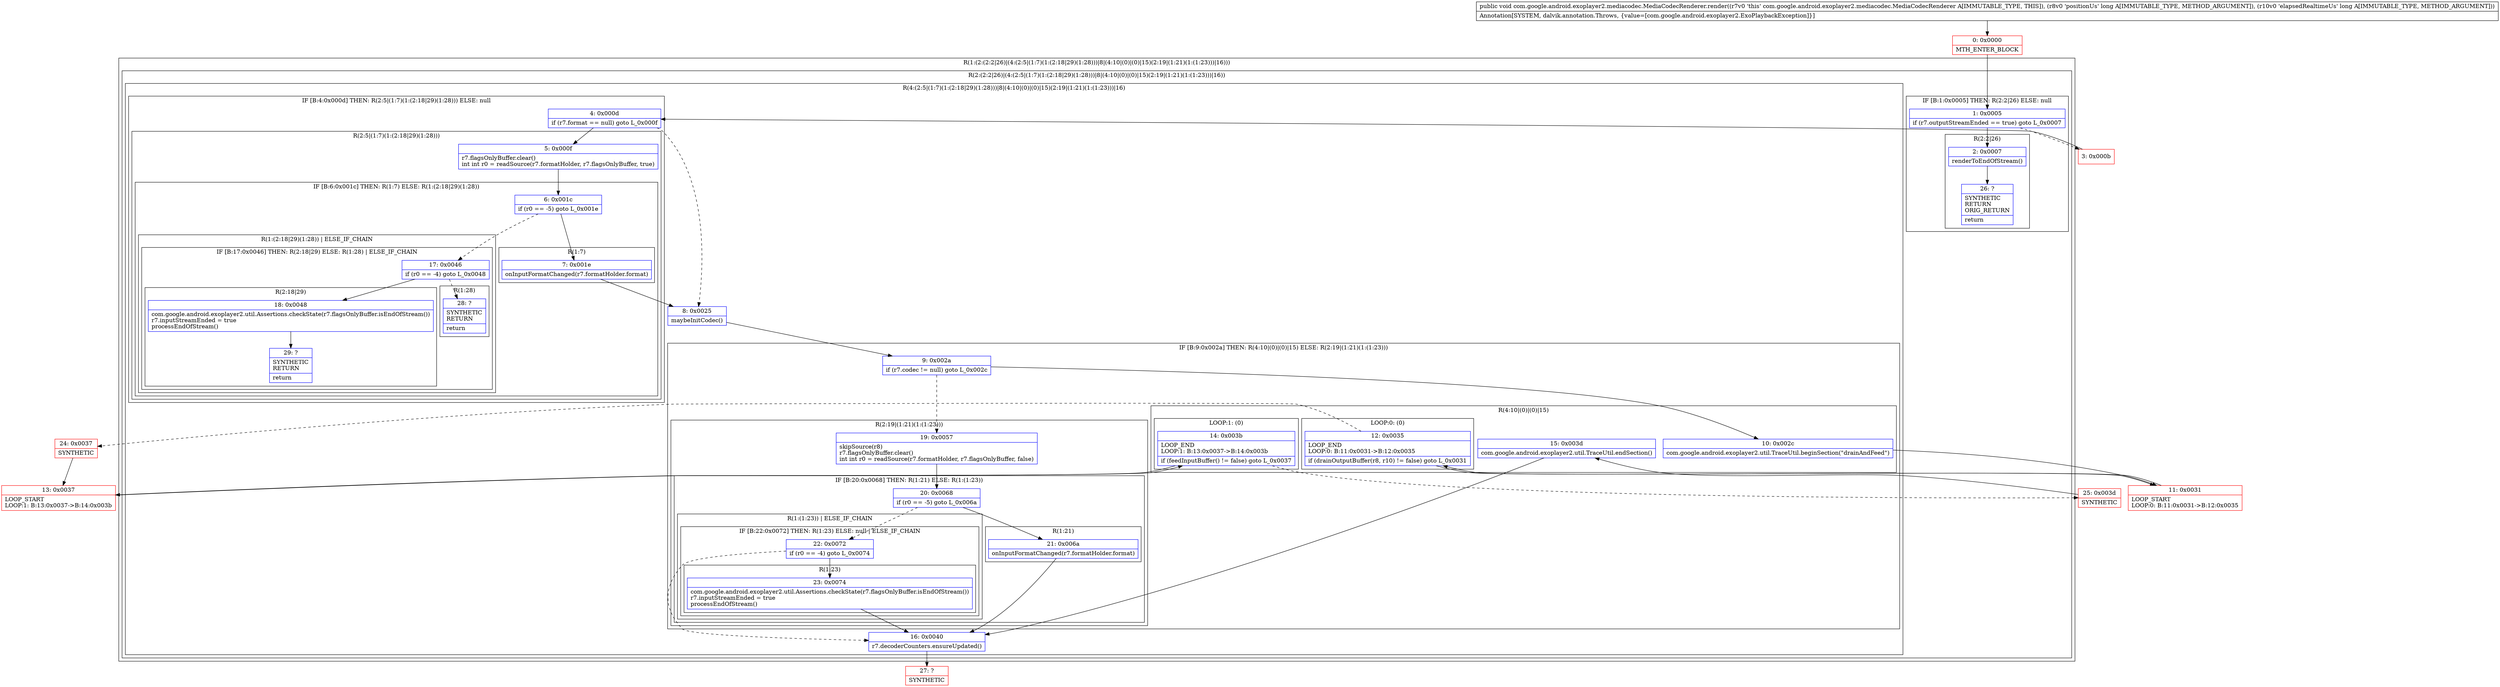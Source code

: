 digraph "CFG forcom.google.android.exoplayer2.mediacodec.MediaCodecRenderer.render(JJ)V" {
subgraph cluster_Region_1044071146 {
label = "R(1:(2:(2:2|26)|(4:(2:5|(1:7)(1:(2:18|29)(1:28)))|8|(4:10|(0)|(0)|15)(2:19|(1:21)(1:(1:23)))|16)))";
node [shape=record,color=blue];
subgraph cluster_Region_574741748 {
label = "R(2:(2:2|26)|(4:(2:5|(1:7)(1:(2:18|29)(1:28)))|8|(4:10|(0)|(0)|15)(2:19|(1:21)(1:(1:23)))|16))";
node [shape=record,color=blue];
subgraph cluster_IfRegion_888265665 {
label = "IF [B:1:0x0005] THEN: R(2:2|26) ELSE: null";
node [shape=record,color=blue];
Node_1 [shape=record,label="{1\:\ 0x0005|if (r7.outputStreamEnded == true) goto L_0x0007\l}"];
subgraph cluster_Region_1909553346 {
label = "R(2:2|26)";
node [shape=record,color=blue];
Node_2 [shape=record,label="{2\:\ 0x0007|renderToEndOfStream()\l}"];
Node_26 [shape=record,label="{26\:\ ?|SYNTHETIC\lRETURN\lORIG_RETURN\l|return\l}"];
}
}
subgraph cluster_Region_353982464 {
label = "R(4:(2:5|(1:7)(1:(2:18|29)(1:28)))|8|(4:10|(0)|(0)|15)(2:19|(1:21)(1:(1:23)))|16)";
node [shape=record,color=blue];
subgraph cluster_IfRegion_965967915 {
label = "IF [B:4:0x000d] THEN: R(2:5|(1:7)(1:(2:18|29)(1:28))) ELSE: null";
node [shape=record,color=blue];
Node_4 [shape=record,label="{4\:\ 0x000d|if (r7.format == null) goto L_0x000f\l}"];
subgraph cluster_Region_1153582617 {
label = "R(2:5|(1:7)(1:(2:18|29)(1:28)))";
node [shape=record,color=blue];
Node_5 [shape=record,label="{5\:\ 0x000f|r7.flagsOnlyBuffer.clear()\lint int r0 = readSource(r7.formatHolder, r7.flagsOnlyBuffer, true)\l}"];
subgraph cluster_IfRegion_465471306 {
label = "IF [B:6:0x001c] THEN: R(1:7) ELSE: R(1:(2:18|29)(1:28))";
node [shape=record,color=blue];
Node_6 [shape=record,label="{6\:\ 0x001c|if (r0 == \-5) goto L_0x001e\l}"];
subgraph cluster_Region_50756363 {
label = "R(1:7)";
node [shape=record,color=blue];
Node_7 [shape=record,label="{7\:\ 0x001e|onInputFormatChanged(r7.formatHolder.format)\l}"];
}
subgraph cluster_Region_2037060801 {
label = "R(1:(2:18|29)(1:28)) | ELSE_IF_CHAIN\l";
node [shape=record,color=blue];
subgraph cluster_IfRegion_1283253994 {
label = "IF [B:17:0x0046] THEN: R(2:18|29) ELSE: R(1:28) | ELSE_IF_CHAIN\l";
node [shape=record,color=blue];
Node_17 [shape=record,label="{17\:\ 0x0046|if (r0 == \-4) goto L_0x0048\l}"];
subgraph cluster_Region_644713140 {
label = "R(2:18|29)";
node [shape=record,color=blue];
Node_18 [shape=record,label="{18\:\ 0x0048|com.google.android.exoplayer2.util.Assertions.checkState(r7.flagsOnlyBuffer.isEndOfStream())\lr7.inputStreamEnded = true\lprocessEndOfStream()\l}"];
Node_29 [shape=record,label="{29\:\ ?|SYNTHETIC\lRETURN\l|return\l}"];
}
subgraph cluster_Region_56280202 {
label = "R(1:28)";
node [shape=record,color=blue];
Node_28 [shape=record,label="{28\:\ ?|SYNTHETIC\lRETURN\l|return\l}"];
}
}
}
}
}
}
Node_8 [shape=record,label="{8\:\ 0x0025|maybeInitCodec()\l}"];
subgraph cluster_IfRegion_859056585 {
label = "IF [B:9:0x002a] THEN: R(4:10|(0)|(0)|15) ELSE: R(2:19|(1:21)(1:(1:23)))";
node [shape=record,color=blue];
Node_9 [shape=record,label="{9\:\ 0x002a|if (r7.codec != null) goto L_0x002c\l}"];
subgraph cluster_Region_307822194 {
label = "R(4:10|(0)|(0)|15)";
node [shape=record,color=blue];
Node_10 [shape=record,label="{10\:\ 0x002c|com.google.android.exoplayer2.util.TraceUtil.beginSection(\"drainAndFeed\")\l}"];
subgraph cluster_LoopRegion_1479212711 {
label = "LOOP:0: (0)";
node [shape=record,color=blue];
Node_12 [shape=record,label="{12\:\ 0x0035|LOOP_END\lLOOP:0: B:11:0x0031\-\>B:12:0x0035\l|if (drainOutputBuffer(r8, r10) != false) goto L_0x0031\l}"];
subgraph cluster_Region_218173372 {
label = "R(0)";
node [shape=record,color=blue];
}
}
subgraph cluster_LoopRegion_535365044 {
label = "LOOP:1: (0)";
node [shape=record,color=blue];
Node_14 [shape=record,label="{14\:\ 0x003b|LOOP_END\lLOOP:1: B:13:0x0037\-\>B:14:0x003b\l|if (feedInputBuffer() != false) goto L_0x0037\l}"];
subgraph cluster_Region_1243071317 {
label = "R(0)";
node [shape=record,color=blue];
}
}
Node_15 [shape=record,label="{15\:\ 0x003d|com.google.android.exoplayer2.util.TraceUtil.endSection()\l}"];
}
subgraph cluster_Region_1286763057 {
label = "R(2:19|(1:21)(1:(1:23)))";
node [shape=record,color=blue];
Node_19 [shape=record,label="{19\:\ 0x0057|skipSource(r8)\lr7.flagsOnlyBuffer.clear()\lint int r0 = readSource(r7.formatHolder, r7.flagsOnlyBuffer, false)\l}"];
subgraph cluster_IfRegion_883713840 {
label = "IF [B:20:0x0068] THEN: R(1:21) ELSE: R(1:(1:23))";
node [shape=record,color=blue];
Node_20 [shape=record,label="{20\:\ 0x0068|if (r0 == \-5) goto L_0x006a\l}"];
subgraph cluster_Region_1162335094 {
label = "R(1:21)";
node [shape=record,color=blue];
Node_21 [shape=record,label="{21\:\ 0x006a|onInputFormatChanged(r7.formatHolder.format)\l}"];
}
subgraph cluster_Region_1086216333 {
label = "R(1:(1:23)) | ELSE_IF_CHAIN\l";
node [shape=record,color=blue];
subgraph cluster_IfRegion_554769592 {
label = "IF [B:22:0x0072] THEN: R(1:23) ELSE: null | ELSE_IF_CHAIN\l";
node [shape=record,color=blue];
Node_22 [shape=record,label="{22\:\ 0x0072|if (r0 == \-4) goto L_0x0074\l}"];
subgraph cluster_Region_388837771 {
label = "R(1:23)";
node [shape=record,color=blue];
Node_23 [shape=record,label="{23\:\ 0x0074|com.google.android.exoplayer2.util.Assertions.checkState(r7.flagsOnlyBuffer.isEndOfStream())\lr7.inputStreamEnded = true\lprocessEndOfStream()\l}"];
}
}
}
}
}
}
Node_16 [shape=record,label="{16\:\ 0x0040|r7.decoderCounters.ensureUpdated()\l}"];
}
}
}
Node_0 [shape=record,color=red,label="{0\:\ 0x0000|MTH_ENTER_BLOCK\l}"];
Node_3 [shape=record,color=red,label="{3\:\ 0x000b}"];
Node_11 [shape=record,color=red,label="{11\:\ 0x0031|LOOP_START\lLOOP:0: B:11:0x0031\-\>B:12:0x0035\l}"];
Node_13 [shape=record,color=red,label="{13\:\ 0x0037|LOOP_START\lLOOP:1: B:13:0x0037\-\>B:14:0x003b\l}"];
Node_24 [shape=record,color=red,label="{24\:\ 0x0037|SYNTHETIC\l}"];
Node_25 [shape=record,color=red,label="{25\:\ 0x003d|SYNTHETIC\l}"];
Node_27 [shape=record,color=red,label="{27\:\ ?|SYNTHETIC\l}"];
MethodNode[shape=record,label="{public void com.google.android.exoplayer2.mediacodec.MediaCodecRenderer.render((r7v0 'this' com.google.android.exoplayer2.mediacodec.MediaCodecRenderer A[IMMUTABLE_TYPE, THIS]), (r8v0 'positionUs' long A[IMMUTABLE_TYPE, METHOD_ARGUMENT]), (r10v0 'elapsedRealtimeUs' long A[IMMUTABLE_TYPE, METHOD_ARGUMENT]))  | Annotation[SYSTEM, dalvik.annotation.Throws, \{value=[com.google.android.exoplayer2.ExoPlaybackException]\}]\l}"];
MethodNode -> Node_0;
Node_1 -> Node_2;
Node_1 -> Node_3[style=dashed];
Node_2 -> Node_26;
Node_4 -> Node_5;
Node_4 -> Node_8[style=dashed];
Node_5 -> Node_6;
Node_6 -> Node_7;
Node_6 -> Node_17[style=dashed];
Node_7 -> Node_8;
Node_17 -> Node_18;
Node_17 -> Node_28[style=dashed];
Node_18 -> Node_29;
Node_8 -> Node_9;
Node_9 -> Node_10;
Node_9 -> Node_19[style=dashed];
Node_10 -> Node_11;
Node_12 -> Node_11;
Node_12 -> Node_24[style=dashed];
Node_14 -> Node_13;
Node_14 -> Node_25[style=dashed];
Node_15 -> Node_16;
Node_19 -> Node_20;
Node_20 -> Node_21;
Node_20 -> Node_22[style=dashed];
Node_21 -> Node_16;
Node_22 -> Node_16[style=dashed];
Node_22 -> Node_23;
Node_23 -> Node_16;
Node_16 -> Node_27;
Node_0 -> Node_1;
Node_3 -> Node_4;
Node_11 -> Node_12;
Node_13 -> Node_14;
Node_24 -> Node_13;
Node_25 -> Node_15;
}

